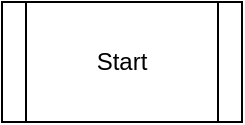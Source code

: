 <mxfile version="12.2.4" pages="1"><diagram id="aaMooLKX_8Sn1avnaZvm" name="Page-1"><mxGraphModel dx="497" dy="1611" grid="1" gridSize="10" guides="1" tooltips="1" connect="1" arrows="1" fold="1" page="1" pageScale="1" pageWidth="850" pageHeight="1100" math="0" shadow="0"><root><mxCell id="0"/><mxCell id="1" parent="0"/><mxCell id="2" value="Start" style="shape=process;whiteSpace=wrap;html=1;backgroundOutline=1;" parent="1" vertex="1"><mxGeometry x="190" y="-420" width="120" height="60" as="geometry"/></mxCell></root></mxGraphModel></diagram></mxfile>
